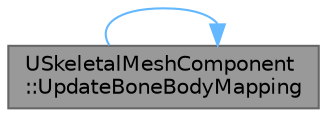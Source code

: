 digraph "USkeletalMeshComponent::UpdateBoneBodyMapping"
{
 // INTERACTIVE_SVG=YES
 // LATEX_PDF_SIZE
  bgcolor="transparent";
  edge [fontname=Helvetica,fontsize=10,labelfontname=Helvetica,labelfontsize=10];
  node [fontname=Helvetica,fontsize=10,shape=box,height=0.2,width=0.4];
  rankdir="LR";
  Node1 [id="Node000001",label="USkeletalMeshComponent\l::UpdateBoneBodyMapping",height=0.2,width=0.4,color="gray40", fillcolor="grey60", style="filled", fontcolor="black",tooltip="Update the bone mapping on each body instance."];
  Node1 -> Node1 [id="edge1_Node000001_Node000001",color="steelblue1",style="solid",tooltip=" "];
}
